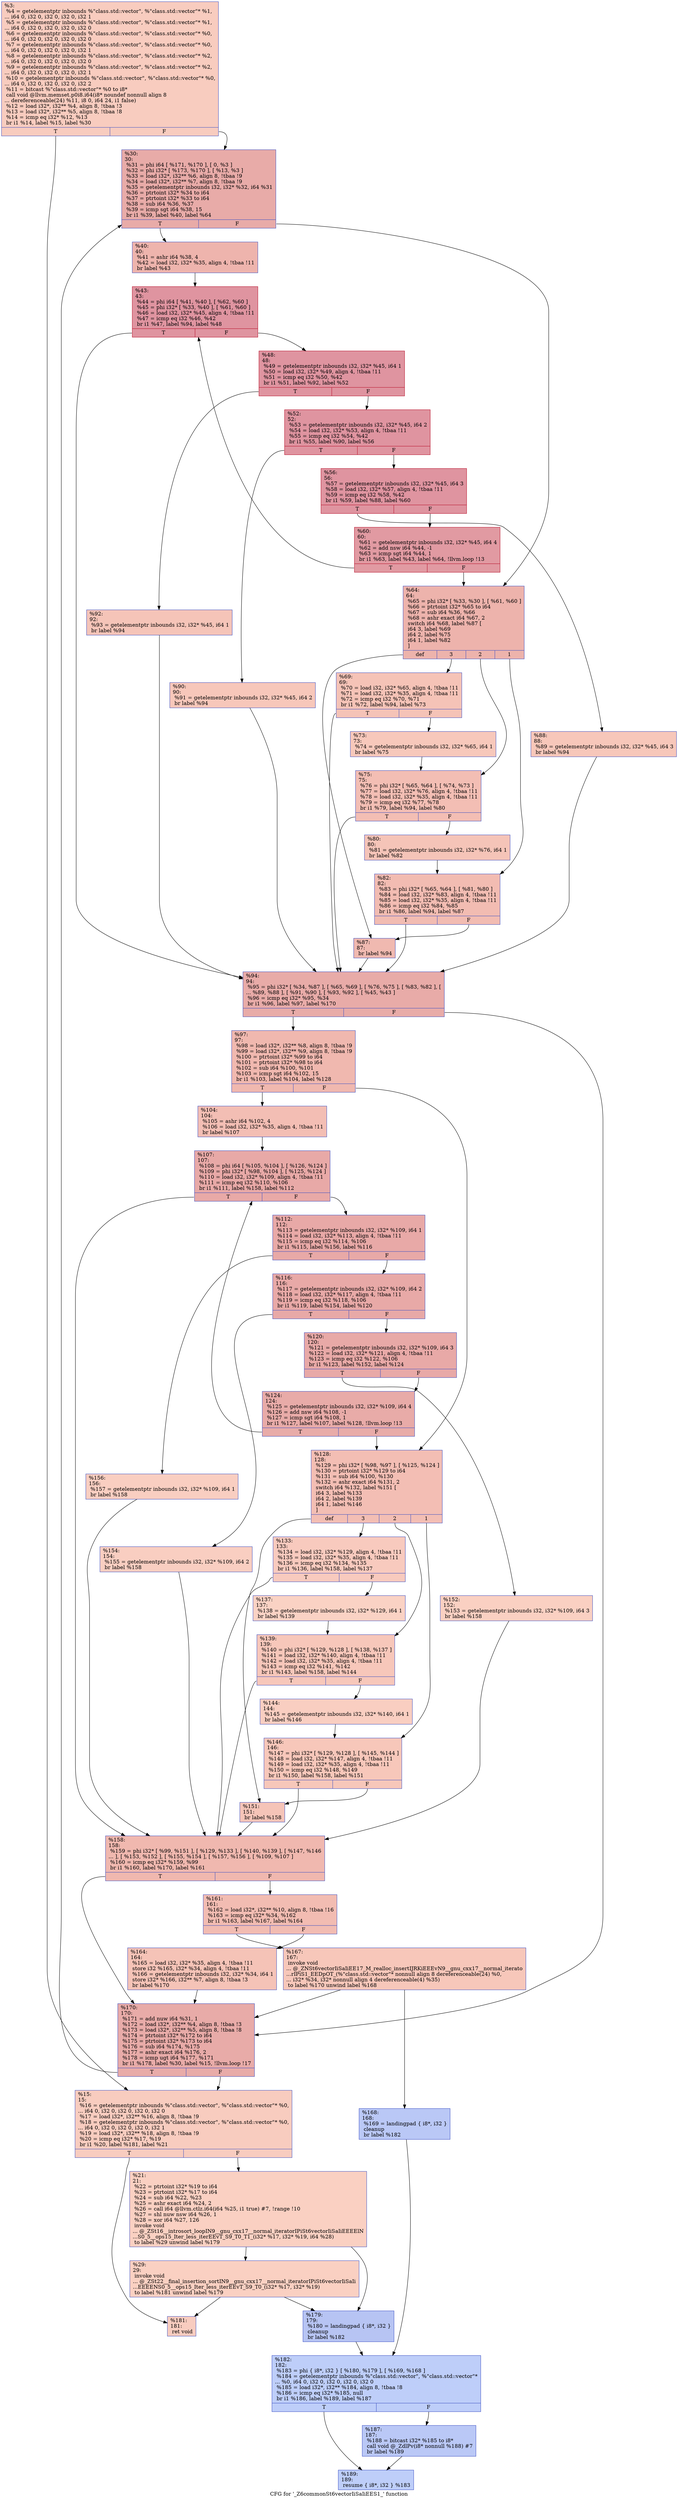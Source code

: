 digraph "CFG for '_Z6commonSt6vectorIiSaIiEES1_' function" {
	label="CFG for '_Z6commonSt6vectorIiSaIiEES1_' function";

	Node0x5610489415c0 [shape=record,color="#3d50c3ff", style=filled, fillcolor="#f08b6e70",label="{%3:\l  %4 = getelementptr inbounds %\"class.std::vector\", %\"class.std::vector\"* %1,\l... i64 0, i32 0, i32 0, i32 0, i32 1\l  %5 = getelementptr inbounds %\"class.std::vector\", %\"class.std::vector\"* %1,\l... i64 0, i32 0, i32 0, i32 0, i32 0\l  %6 = getelementptr inbounds %\"class.std::vector\", %\"class.std::vector\"* %0,\l... i64 0, i32 0, i32 0, i32 0, i32 0\l  %7 = getelementptr inbounds %\"class.std::vector\", %\"class.std::vector\"* %0,\l... i64 0, i32 0, i32 0, i32 0, i32 1\l  %8 = getelementptr inbounds %\"class.std::vector\", %\"class.std::vector\"* %2,\l... i64 0, i32 0, i32 0, i32 0, i32 0\l  %9 = getelementptr inbounds %\"class.std::vector\", %\"class.std::vector\"* %2,\l... i64 0, i32 0, i32 0, i32 0, i32 1\l  %10 = getelementptr inbounds %\"class.std::vector\", %\"class.std::vector\"* %0,\l... i64 0, i32 0, i32 0, i32 0, i32 2\l  %11 = bitcast %\"class.std::vector\"* %0 to i8*\l  call void @llvm.memset.p0i8.i64(i8* noundef nonnull align 8\l... dereferenceable(24) %11, i8 0, i64 24, i1 false)\l  %12 = load i32*, i32** %4, align 8, !tbaa !3\l  %13 = load i32*, i32** %5, align 8, !tbaa !8\l  %14 = icmp eq i32* %12, %13\l  br i1 %14, label %15, label %30\l|{<s0>T|<s1>F}}"];
	Node0x5610489415c0:s0 -> Node0x561048943690;
	Node0x5610489415c0:s1 -> Node0x561048943720;
	Node0x561048943690 [shape=record,color="#3d50c3ff", style=filled, fillcolor="#f08b6e70",label="{%15:\l15:                                               \l  %16 = getelementptr inbounds %\"class.std::vector\", %\"class.std::vector\"* %0,\l... i64 0, i32 0, i32 0, i32 0, i32 0\l  %17 = load i32*, i32** %16, align 8, !tbaa !9\l  %18 = getelementptr inbounds %\"class.std::vector\", %\"class.std::vector\"* %0,\l... i64 0, i32 0, i32 0, i32 0, i32 1\l  %19 = load i32*, i32** %18, align 8, !tbaa !9\l  %20 = icmp eq i32* %17, %19\l  br i1 %20, label %181, label %21\l|{<s0>T|<s1>F}}"];
	Node0x561048943690:s0 -> Node0x561048944270;
	Node0x561048943690:s1 -> Node0x561048944300;
	Node0x561048944300 [shape=record,color="#3d50c3ff", style=filled, fillcolor="#f3947570",label="{%21:\l21:                                               \l  %22 = ptrtoint i32* %19 to i64\l  %23 = ptrtoint i32* %17 to i64\l  %24 = sub i64 %22, %23\l  %25 = ashr exact i64 %24, 2\l  %26 = call i64 @llvm.ctlz.i64(i64 %25, i1 true) #7, !range !10\l  %27 = shl nuw nsw i64 %26, 1\l  %28 = xor i64 %27, 126\l  invoke void\l... @_ZSt16__introsort_loopIN9__gnu_cxx17__normal_iteratorIPiSt6vectorIiSaIiEEEElN\l...S0_5__ops15_Iter_less_iterEEvT_S9_T0_T1_(i32* %17, i32* %19, i64 %28)\l          to label %29 unwind label %179\l}"];
	Node0x561048944300 -> Node0x561048944bc0;
	Node0x561048944300 -> Node0x561048944c50;
	Node0x561048944bc0 [shape=record,color="#3d50c3ff", style=filled, fillcolor="#f3947570",label="{%29:\l29:                                               \l  invoke void\l... @_ZSt22__final_insertion_sortIN9__gnu_cxx17__normal_iteratorIPiSt6vectorIiSaIi\l...EEEENS0_5__ops15_Iter_less_iterEEvT_S9_T0_(i32* %17, i32* %19)\l          to label %181 unwind label %179\l}"];
	Node0x561048944bc0 -> Node0x561048944270;
	Node0x561048944bc0 -> Node0x561048944c50;
	Node0x561048943720 [shape=record,color="#3d50c3ff", style=filled, fillcolor="#cc403a70",label="{%30:\l30:                                               \l  %31 = phi i64 [ %171, %170 ], [ 0, %3 ]\l  %32 = phi i32* [ %173, %170 ], [ %13, %3 ]\l  %33 = load i32*, i32** %6, align 8, !tbaa !9\l  %34 = load i32*, i32** %7, align 8, !tbaa !9\l  %35 = getelementptr inbounds i32, i32* %32, i64 %31\l  %36 = ptrtoint i32* %34 to i64\l  %37 = ptrtoint i32* %33 to i64\l  %38 = sub i64 %36, %37\l  %39 = icmp sgt i64 %38, 15\l  br i1 %39, label %40, label %64\l|{<s0>T|<s1>F}}"];
	Node0x561048943720:s0 -> Node0x561048945b10;
	Node0x561048943720:s1 -> Node0x561048945ba0;
	Node0x561048945b10 [shape=record,color="#3d50c3ff", style=filled, fillcolor="#d8564670",label="{%40:\l40:                                               \l  %41 = ashr i64 %38, 4\l  %42 = load i32, i32* %35, align 4, !tbaa !11\l  br label %43\l}"];
	Node0x561048945b10 -> Node0x561048945e50;
	Node0x561048945e50 [shape=record,color="#b70d28ff", style=filled, fillcolor="#b70d2870",label="{%43:\l43:                                               \l  %44 = phi i64 [ %41, %40 ], [ %62, %60 ]\l  %45 = phi i32* [ %33, %40 ], [ %61, %60 ]\l  %46 = load i32, i32* %45, align 4, !tbaa !11\l  %47 = icmp eq i32 %46, %42\l  br i1 %47, label %94, label %48\l|{<s0>T|<s1>F}}"];
	Node0x561048945e50:s0 -> Node0x5610489468f0;
	Node0x561048945e50:s1 -> Node0x561048946980;
	Node0x561048946980 [shape=record,color="#b70d28ff", style=filled, fillcolor="#b70d2870",label="{%48:\l48:                                               \l  %49 = getelementptr inbounds i32, i32* %45, i64 1\l  %50 = load i32, i32* %49, align 4, !tbaa !11\l  %51 = icmp eq i32 %50, %42\l  br i1 %51, label %92, label %52\l|{<s0>T|<s1>F}}"];
	Node0x561048946980:s0 -> Node0x561048946c60;
	Node0x561048946980:s1 -> Node0x561048946cb0;
	Node0x561048946cb0 [shape=record,color="#b70d28ff", style=filled, fillcolor="#b70d2870",label="{%52:\l52:                                               \l  %53 = getelementptr inbounds i32, i32* %45, i64 2\l  %54 = load i32, i32* %53, align 4, !tbaa !11\l  %55 = icmp eq i32 %54, %42\l  br i1 %55, label %90, label %56\l|{<s0>T|<s1>F}}"];
	Node0x561048946cb0:s0 -> Node0x561048946f90;
	Node0x561048946cb0:s1 -> Node0x561048946fe0;
	Node0x561048946fe0 [shape=record,color="#b70d28ff", style=filled, fillcolor="#b70d2870",label="{%56:\l56:                                               \l  %57 = getelementptr inbounds i32, i32* %45, i64 3\l  %58 = load i32, i32* %57, align 4, !tbaa !11\l  %59 = icmp eq i32 %58, %42\l  br i1 %59, label %88, label %60\l|{<s0>T|<s1>F}}"];
	Node0x561048946fe0:s0 -> Node0x5610489472f0;
	Node0x561048946fe0:s1 -> Node0x561048945f80;
	Node0x561048945f80 [shape=record,color="#b70d28ff", style=filled, fillcolor="#bb1b2c70",label="{%60:\l60:                                               \l  %61 = getelementptr inbounds i32, i32* %45, i64 4\l  %62 = add nsw i64 %44, -1\l  %63 = icmp sgt i64 %44, 1\l  br i1 %63, label %43, label %64, !llvm.loop !13\l|{<s0>T|<s1>F}}"];
	Node0x561048945f80:s0 -> Node0x561048945e50;
	Node0x561048945f80:s1 -> Node0x561048945ba0;
	Node0x561048945ba0 [shape=record,color="#3d50c3ff", style=filled, fillcolor="#d6524470",label="{%64:\l64:                                               \l  %65 = phi i32* [ %33, %30 ], [ %61, %60 ]\l  %66 = ptrtoint i32* %65 to i64\l  %67 = sub i64 %36, %66\l  %68 = ashr exact i64 %67, 2\l  switch i64 %68, label %87 [\l    i64 3, label %69\l    i64 2, label %75\l    i64 1, label %82\l  ]\l|{<s0>def|<s1>3|<s2>2|<s3>1}}"];
	Node0x561048945ba0:s0 -> Node0x561048947d30;
	Node0x561048945ba0:s1 -> Node0x561048947d80;
	Node0x561048945ba0:s2 -> Node0x561048947dd0;
	Node0x561048945ba0:s3 -> Node0x561048947e60;
	Node0x561048947d80 [shape=record,color="#3d50c3ff", style=filled, fillcolor="#e8765c70",label="{%69:\l69:                                               \l  %70 = load i32, i32* %65, align 4, !tbaa !11\l  %71 = load i32, i32* %35, align 4, !tbaa !11\l  %72 = icmp eq i32 %70, %71\l  br i1 %72, label %94, label %73\l|{<s0>T|<s1>F}}"];
	Node0x561048947d80:s0 -> Node0x5610489468f0;
	Node0x561048947d80:s1 -> Node0x5610489480b0;
	Node0x5610489480b0 [shape=record,color="#3d50c3ff", style=filled, fillcolor="#ed836670",label="{%73:\l73:                                               \l  %74 = getelementptr inbounds i32, i32* %65, i64 1\l  br label %75\l}"];
	Node0x5610489480b0 -> Node0x561048947dd0;
	Node0x561048947dd0 [shape=record,color="#3d50c3ff", style=filled, fillcolor="#e36c5570",label="{%75:\l75:                                               \l  %76 = phi i32* [ %65, %64 ], [ %74, %73 ]\l  %77 = load i32, i32* %76, align 4, !tbaa !11\l  %78 = load i32, i32* %35, align 4, !tbaa !11\l  %79 = icmp eq i32 %77, %78\l  br i1 %79, label %94, label %80\l|{<s0>T|<s1>F}}"];
	Node0x561048947dd0:s0 -> Node0x5610489468f0;
	Node0x561048947dd0:s1 -> Node0x5610489484e0;
	Node0x5610489484e0 [shape=record,color="#3d50c3ff", style=filled, fillcolor="#e97a5f70",label="{%80:\l80:                                               \l  %81 = getelementptr inbounds i32, i32* %76, i64 1\l  br label %82\l}"];
	Node0x5610489484e0 -> Node0x561048947e60;
	Node0x561048947e60 [shape=record,color="#3d50c3ff", style=filled, fillcolor="#e1675170",label="{%82:\l82:                                               \l  %83 = phi i32* [ %65, %64 ], [ %81, %80 ]\l  %84 = load i32, i32* %83, align 4, !tbaa !11\l  %85 = load i32, i32* %35, align 4, !tbaa !11\l  %86 = icmp eq i32 %84, %85\l  br i1 %86, label %94, label %87\l|{<s0>T|<s1>F}}"];
	Node0x561048947e60:s0 -> Node0x5610489468f0;
	Node0x561048947e60:s1 -> Node0x561048947d30;
	Node0x561048947d30 [shape=record,color="#3d50c3ff", style=filled, fillcolor="#de614d70",label="{%87:\l87:                                               \l  br label %94\l}"];
	Node0x561048947d30 -> Node0x5610489468f0;
	Node0x5610489472f0 [shape=record,color="#3d50c3ff", style=filled, fillcolor="#ec7f6370",label="{%88:\l88:                                               \l  %89 = getelementptr inbounds i32, i32* %45, i64 3\l  br label %94\l}"];
	Node0x5610489472f0 -> Node0x5610489468f0;
	Node0x561048946f90 [shape=record,color="#3d50c3ff", style=filled, fillcolor="#ec7f6370",label="{%90:\l90:                                               \l  %91 = getelementptr inbounds i32, i32* %45, i64 2\l  br label %94\l}"];
	Node0x561048946f90 -> Node0x5610489468f0;
	Node0x561048946c60 [shape=record,color="#3d50c3ff", style=filled, fillcolor="#e97a5f70",label="{%92:\l92:                                               \l  %93 = getelementptr inbounds i32, i32* %45, i64 1\l  br label %94\l}"];
	Node0x561048946c60 -> Node0x5610489468f0;
	Node0x5610489468f0 [shape=record,color="#3d50c3ff", style=filled, fillcolor="#cc403a70",label="{%94:\l94:                                               \l  %95 = phi i32* [ %34, %87 ], [ %65, %69 ], [ %76, %75 ], [ %83, %82 ], [\l... %89, %88 ], [ %91, %90 ], [ %93, %92 ], [ %45, %43 ]\l  %96 = icmp eq i32* %95, %34\l  br i1 %96, label %97, label %170\l|{<s0>T|<s1>F}}"];
	Node0x5610489468f0:s0 -> Node0x561048948f90;
	Node0x5610489468f0:s1 -> Node0x561048945330;
	Node0x561048948f90 [shape=record,color="#3d50c3ff", style=filled, fillcolor="#dc5d4a70",label="{%97:\l97:                                               \l  %98 = load i32*, i32** %8, align 8, !tbaa !9\l  %99 = load i32*, i32** %9, align 8, !tbaa !9\l  %100 = ptrtoint i32* %99 to i64\l  %101 = ptrtoint i32* %98 to i64\l  %102 = sub i64 %100, %101\l  %103 = icmp sgt i64 %102, 15\l  br i1 %103, label %104, label %128\l|{<s0>T|<s1>F}}"];
	Node0x561048948f90:s0 -> Node0x561048949370;
	Node0x561048948f90:s1 -> Node0x5610489493c0;
	Node0x561048949370 [shape=record,color="#3d50c3ff", style=filled, fillcolor="#e36c5570",label="{%104:\l104:                                              \l  %105 = ashr i64 %102, 4\l  %106 = load i32, i32* %35, align 4, !tbaa !11\l  br label %107\l}"];
	Node0x561048949370 -> Node0x5610489495c0;
	Node0x5610489495c0 [shape=record,color="#3d50c3ff", style=filled, fillcolor="#ca3b3770",label="{%107:\l107:                                              \l  %108 = phi i64 [ %105, %104 ], [ %126, %124 ]\l  %109 = phi i32* [ %98, %104 ], [ %125, %124 ]\l  %110 = load i32, i32* %109, align 4, !tbaa !11\l  %111 = icmp eq i32 %110, %106\l  br i1 %111, label %158, label %112\l|{<s0>T|<s1>F}}"];
	Node0x5610489495c0:s0 -> Node0x561048949960;
	Node0x5610489495c0:s1 -> Node0x5610489499b0;
	Node0x5610489499b0 [shape=record,color="#3d50c3ff", style=filled, fillcolor="#ca3b3770",label="{%112:\l112:                                              \l  %113 = getelementptr inbounds i32, i32* %109, i64 1\l  %114 = load i32, i32* %113, align 4, !tbaa !11\l  %115 = icmp eq i32 %114, %106\l  br i1 %115, label %156, label %116\l|{<s0>T|<s1>F}}"];
	Node0x5610489499b0:s0 -> Node0x561048949c50;
	Node0x5610489499b0:s1 -> Node0x561048949ca0;
	Node0x561048949ca0 [shape=record,color="#3d50c3ff", style=filled, fillcolor="#ca3b3770",label="{%116:\l116:                                              \l  %117 = getelementptr inbounds i32, i32* %109, i64 2\l  %118 = load i32, i32* %117, align 4, !tbaa !11\l  %119 = icmp eq i32 %118, %106\l  br i1 %119, label %154, label %120\l|{<s0>T|<s1>F}}"];
	Node0x561048949ca0:s0 -> Node0x561048949f40;
	Node0x561048949ca0:s1 -> Node0x561048949f90;
	Node0x561048949f90 [shape=record,color="#3d50c3ff", style=filled, fillcolor="#ca3b3770",label="{%120:\l120:                                              \l  %121 = getelementptr inbounds i32, i32* %109, i64 3\l  %122 = load i32, i32* %121, align 4, !tbaa !11\l  %123 = icmp eq i32 %122, %106\l  br i1 %123, label %152, label %124\l|{<s0>T|<s1>F}}"];
	Node0x561048949f90:s0 -> Node0x56104894a230;
	Node0x561048949f90:s1 -> Node0x561048949680;
	Node0x561048949680 [shape=record,color="#3d50c3ff", style=filled, fillcolor="#cc403a70",label="{%124:\l124:                                              \l  %125 = getelementptr inbounds i32, i32* %109, i64 4\l  %126 = add nsw i64 %108, -1\l  %127 = icmp sgt i64 %108, 1\l  br i1 %127, label %107, label %128, !llvm.loop !13\l|{<s0>T|<s1>F}}"];
	Node0x561048949680:s0 -> Node0x5610489495c0;
	Node0x561048949680:s1 -> Node0x5610489493c0;
	Node0x5610489493c0 [shape=record,color="#3d50c3ff", style=filled, fillcolor="#e36c5570",label="{%128:\l128:                                              \l  %129 = phi i32* [ %98, %97 ], [ %125, %124 ]\l  %130 = ptrtoint i32* %129 to i64\l  %131 = sub i64 %100, %130\l  %132 = ashr exact i64 %131, 2\l  switch i64 %132, label %151 [\l    i64 3, label %133\l    i64 2, label %139\l    i64 1, label %146\l  ]\l|{<s0>def|<s1>3|<s2>2|<s3>1}}"];
	Node0x5610489493c0:s0 -> Node0x56104894b600;
	Node0x5610489493c0:s1 -> Node0x56104894b650;
	Node0x5610489493c0:s2 -> Node0x56104894b6a0;
	Node0x5610489493c0:s3 -> Node0x56104894b6f0;
	Node0x56104894b650 [shape=record,color="#3d50c3ff", style=filled, fillcolor="#ef886b70",label="{%133:\l133:                                              \l  %134 = load i32, i32* %129, align 4, !tbaa !11\l  %135 = load i32, i32* %35, align 4, !tbaa !11\l  %136 = icmp eq i32 %134, %135\l  br i1 %136, label %158, label %137\l|{<s0>T|<s1>F}}"];
	Node0x56104894b650:s0 -> Node0x561048949960;
	Node0x56104894b650:s1 -> Node0x56104894ba10;
	Node0x56104894ba10 [shape=record,color="#3d50c3ff", style=filled, fillcolor="#f4987a70",label="{%137:\l137:                                              \l  %138 = getelementptr inbounds i32, i32* %129, i64 1\l  br label %139\l}"];
	Node0x56104894ba10 -> Node0x56104894b6a0;
	Node0x56104894b6a0 [shape=record,color="#3d50c3ff", style=filled, fillcolor="#ec7f6370",label="{%139:\l139:                                              \l  %140 = phi i32* [ %129, %128 ], [ %138, %137 ]\l  %141 = load i32, i32* %140, align 4, !tbaa !11\l  %142 = load i32, i32* %35, align 4, !tbaa !11\l  %143 = icmp eq i32 %141, %142\l  br i1 %143, label %158, label %144\l|{<s0>T|<s1>F}}"];
	Node0x56104894b6a0:s0 -> Node0x561048949960;
	Node0x56104894b6a0:s1 -> Node0x56104894be40;
	Node0x56104894be40 [shape=record,color="#3d50c3ff", style=filled, fillcolor="#f2907270",label="{%144:\l144:                                              \l  %145 = getelementptr inbounds i32, i32* %140, i64 1\l  br label %146\l}"];
	Node0x56104894be40 -> Node0x56104894b6f0;
	Node0x56104894b6f0 [shape=record,color="#3d50c3ff", style=filled, fillcolor="#ec7f6370",label="{%146:\l146:                                              \l  %147 = phi i32* [ %129, %128 ], [ %145, %144 ]\l  %148 = load i32, i32* %147, align 4, !tbaa !11\l  %149 = load i32, i32* %35, align 4, !tbaa !11\l  %150 = icmp eq i32 %148, %149\l  br i1 %150, label %158, label %151\l|{<s0>T|<s1>F}}"];
	Node0x56104894b6f0:s0 -> Node0x561048949960;
	Node0x56104894b6f0:s1 -> Node0x56104894b600;
	Node0x56104894b600 [shape=record,color="#3d50c3ff", style=filled, fillcolor="#e97a5f70",label="{%151:\l151:                                              \l  br label %158\l}"];
	Node0x56104894b600 -> Node0x561048949960;
	Node0x56104894a230 [shape=record,color="#3d50c3ff", style=filled, fillcolor="#f3947570",label="{%152:\l152:                                              \l  %153 = getelementptr inbounds i32, i32* %109, i64 3\l  br label %158\l}"];
	Node0x56104894a230 -> Node0x561048949960;
	Node0x561048949f40 [shape=record,color="#3d50c3ff", style=filled, fillcolor="#f2907270",label="{%154:\l154:                                              \l  %155 = getelementptr inbounds i32, i32* %109, i64 2\l  br label %158\l}"];
	Node0x561048949f40 -> Node0x561048949960;
	Node0x561048949c50 [shape=record,color="#3d50c3ff", style=filled, fillcolor="#f2907270",label="{%156:\l156:                                              \l  %157 = getelementptr inbounds i32, i32* %109, i64 1\l  br label %158\l}"];
	Node0x561048949c50 -> Node0x561048949960;
	Node0x561048949960 [shape=record,color="#3d50c3ff", style=filled, fillcolor="#dc5d4a70",label="{%158:\l158:                                              \l  %159 = phi i32* [ %99, %151 ], [ %129, %133 ], [ %140, %139 ], [ %147, %146\l... ], [ %153, %152 ], [ %155, %154 ], [ %157, %156 ], [ %109, %107 ]\l  %160 = icmp eq i32* %159, %99\l  br i1 %160, label %170, label %161\l|{<s0>T|<s1>F}}"];
	Node0x561048949960:s0 -> Node0x561048945330;
	Node0x561048949960:s1 -> Node0x56104894c8f0;
	Node0x56104894c8f0 [shape=record,color="#3d50c3ff", style=filled, fillcolor="#e1675170",label="{%161:\l161:                                              \l  %162 = load i32*, i32** %10, align 8, !tbaa !16\l  %163 = icmp eq i32* %34, %162\l  br i1 %163, label %167, label %164\l|{<s0>T|<s1>F}}"];
	Node0x56104894c8f0:s0 -> Node0x56104894cb90;
	Node0x56104894c8f0:s1 -> Node0x56104894cbe0;
	Node0x56104894cbe0 [shape=record,color="#3d50c3ff", style=filled, fillcolor="#e8765c70",label="{%164:\l164:                                              \l  %165 = load i32, i32* %35, align 4, !tbaa !11\l  store i32 %165, i32* %34, align 4, !tbaa !11\l  %166 = getelementptr inbounds i32, i32* %34, i64 1\l  store i32* %166, i32** %7, align 8, !tbaa !3\l  br label %170\l}"];
	Node0x56104894cbe0 -> Node0x561048945330;
	Node0x56104894cb90 [shape=record,color="#3d50c3ff", style=filled, fillcolor="#ec7f6370",label="{%167:\l167:                                              \l  invoke void\l... @_ZNSt6vectorIiSaIiEE17_M_realloc_insertIJRKiEEEvN9__gnu_cxx17__normal_iterato\l...rIPiS1_EEDpOT_(%\"class.std::vector\"* nonnull align 8 dereferenceable(24) %0,\l... i32* %34, i32* nonnull align 4 dereferenceable(4) %35)\l          to label %170 unwind label %168\l}"];
	Node0x56104894cb90 -> Node0x561048945330;
	Node0x56104894cb90 -> Node0x56104894d6a0;
	Node0x56104894d6a0 [shape=record,color="#3d50c3ff", style=filled, fillcolor="#6282ea70",label="{%168:\l168:                                              \l  %169 = landingpad \{ i8*, i32 \}\l          cleanup\l  br label %182\l}"];
	Node0x56104894d6a0 -> Node0x56104894da10;
	Node0x561048945330 [shape=record,color="#3d50c3ff", style=filled, fillcolor="#cc403a70",label="{%170:\l170:                                              \l  %171 = add nuw i64 %31, 1\l  %172 = load i32*, i32** %4, align 8, !tbaa !3\l  %173 = load i32*, i32** %5, align 8, !tbaa !8\l  %174 = ptrtoint i32* %172 to i64\l  %175 = ptrtoint i32* %173 to i64\l  %176 = sub i64 %174, %175\l  %177 = ashr exact i64 %176, 2\l  %178 = icmp ugt i64 %177, %171\l  br i1 %178, label %30, label %15, !llvm.loop !17\l|{<s0>T|<s1>F}}"];
	Node0x561048945330:s0 -> Node0x561048943720;
	Node0x561048945330:s1 -> Node0x561048943690;
	Node0x561048944c50 [shape=record,color="#3d50c3ff", style=filled, fillcolor="#5b7ae570",label="{%179:\l179:                                              \l  %180 = landingpad \{ i8*, i32 \}\l          cleanup\l  br label %182\l}"];
	Node0x561048944c50 -> Node0x56104894da10;
	Node0x561048944270 [shape=record,color="#3d50c3ff", style=filled, fillcolor="#f08b6e70",label="{%181:\l181:                                              \l  ret void\l}"];
	Node0x56104894da10 [shape=record,color="#3d50c3ff", style=filled, fillcolor="#6c8ff170",label="{%182:\l182:                                              \l  %183 = phi \{ i8*, i32 \} [ %180, %179 ], [ %169, %168 ]\l  %184 = getelementptr inbounds %\"class.std::vector\", %\"class.std::vector\"*\l... %0, i64 0, i32 0, i32 0, i32 0, i32 0\l  %185 = load i32*, i32** %184, align 8, !tbaa !8\l  %186 = icmp eq i32* %185, null\l  br i1 %186, label %189, label %187\l|{<s0>T|<s1>F}}"];
	Node0x56104894da10:s0 -> Node0x56104894e9c0;
	Node0x56104894da10:s1 -> Node0x56104894ea10;
	Node0x56104894ea10 [shape=record,color="#3d50c3ff", style=filled, fillcolor="#6282ea70",label="{%187:\l187:                                              \l  %188 = bitcast i32* %185 to i8*\l  call void @_ZdlPv(i8* nonnull %188) #7\l  br label %189\l}"];
	Node0x56104894ea10 -> Node0x56104894e9c0;
	Node0x56104894e9c0 [shape=record,color="#3d50c3ff", style=filled, fillcolor="#6c8ff170",label="{%189:\l189:                                              \l  resume \{ i8*, i32 \} %183\l}"];
}
